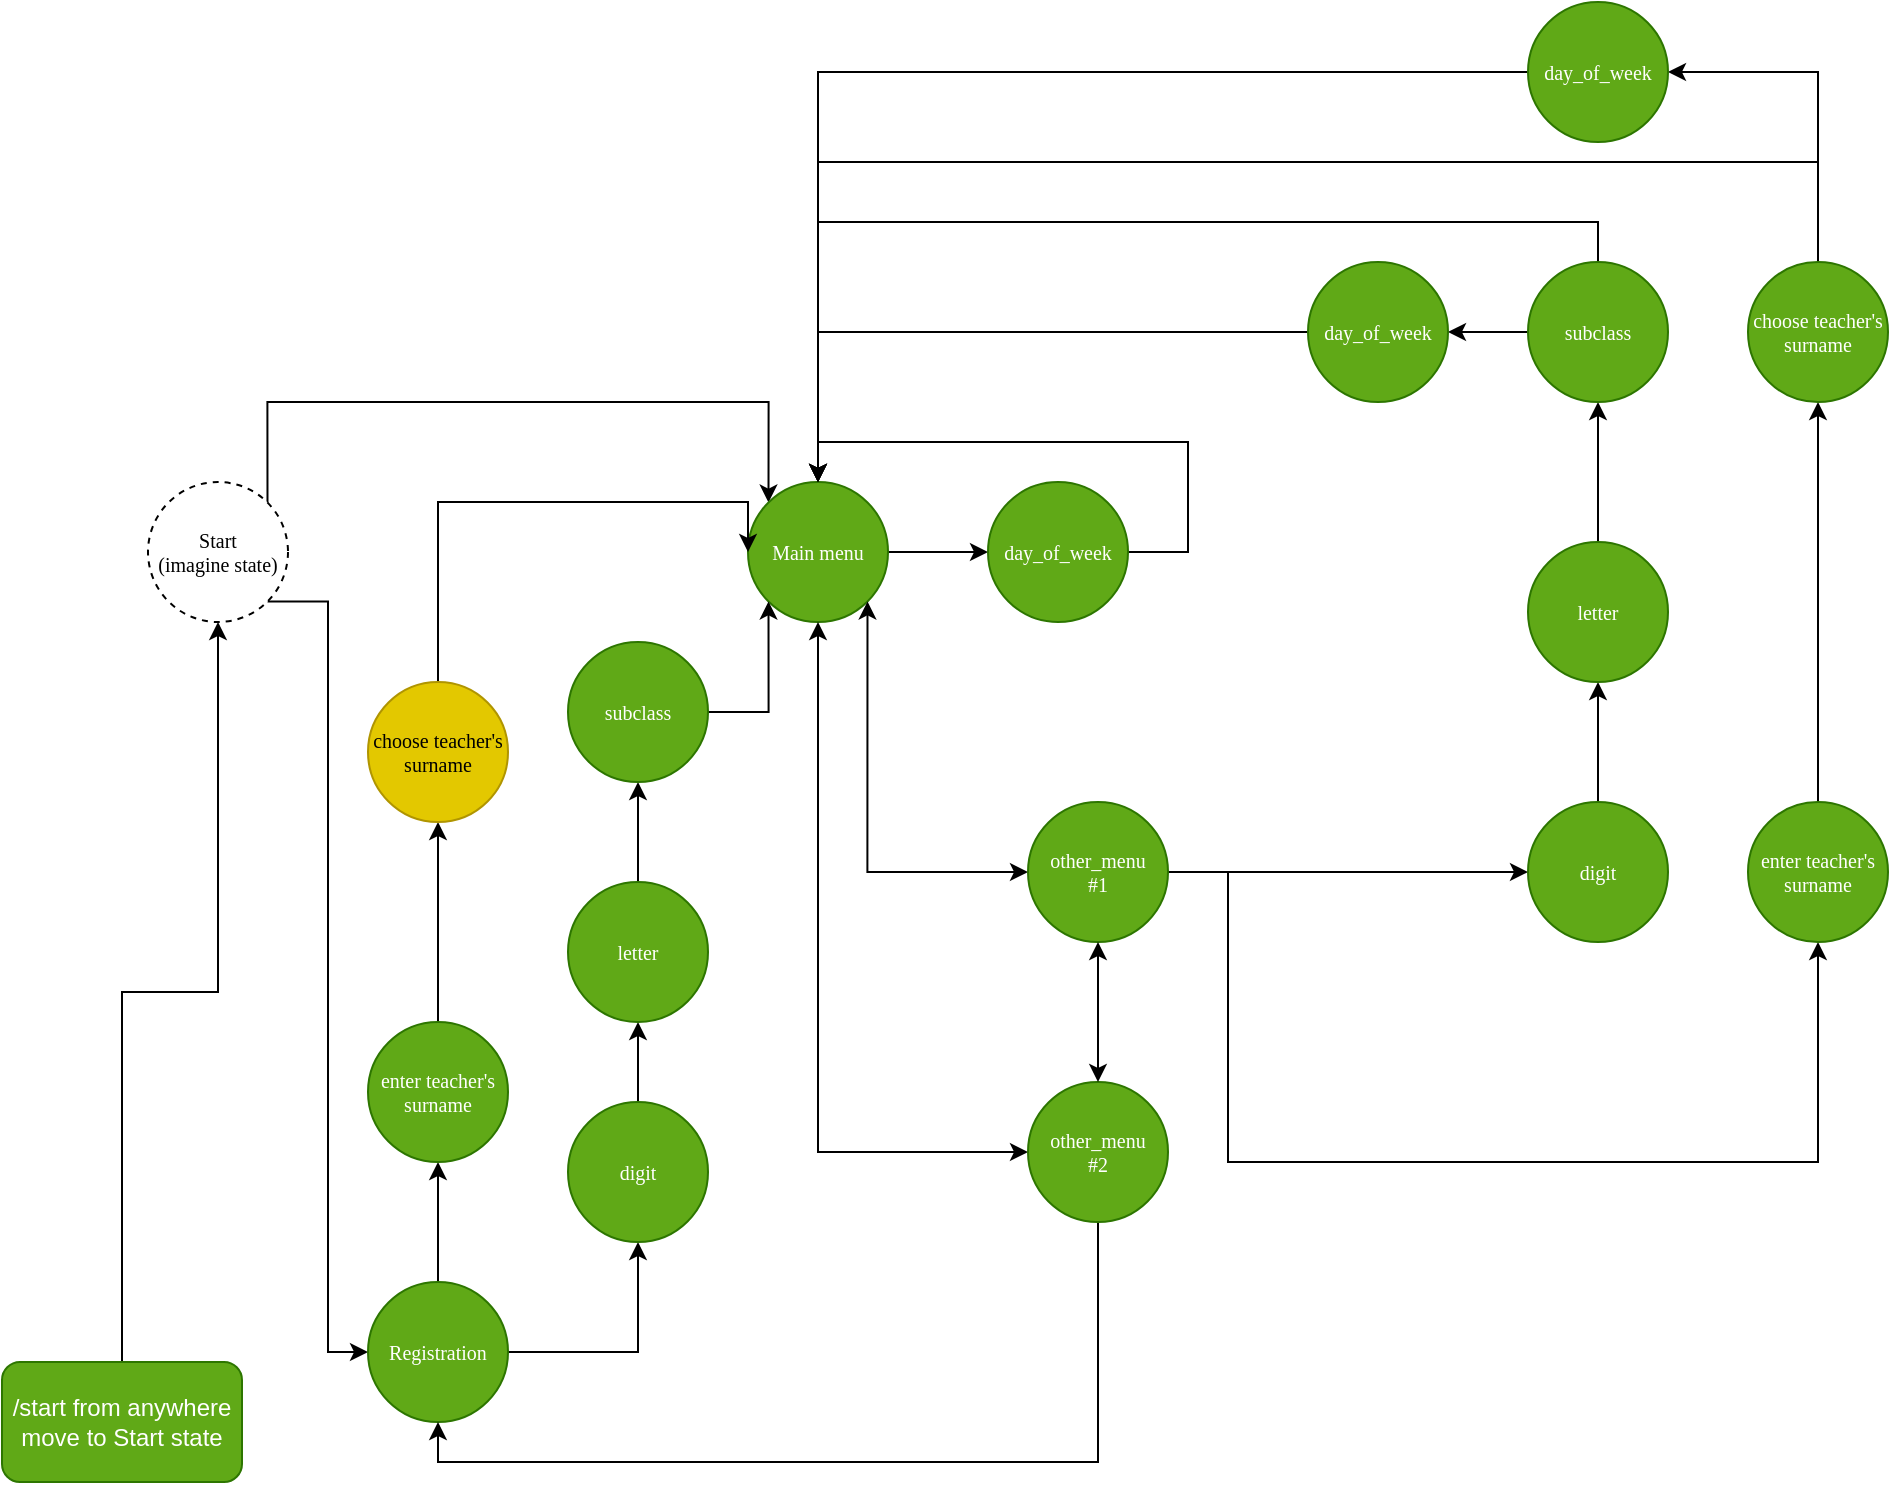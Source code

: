 <mxfile>
    <diagram id="x-r1B8hrhTemMjnv4sVU" name="Page-1">
        <mxGraphModel dx="-217" dy="1616" grid="1" gridSize="10" guides="1" tooltips="1" connect="1" arrows="1" fold="1" page="1" pageScale="1" pageWidth="827" pageHeight="1169" math="0" shadow="0">
            <root>
                <mxCell id="0"/>
                <mxCell id="1" parent="0"/>
                <mxCell id="LJ0QI57i_qbQqsZ39Isf-7" style="edgeStyle=orthogonalEdgeStyle;rounded=0;orthogonalLoop=1;jettySize=auto;html=1;exitX=1;exitY=1;exitDx=0;exitDy=0;entryX=0;entryY=0.5;entryDx=0;entryDy=0;fontFamily=Verdana;fontSize=10;" parent="1" source="LJ0QI57i_qbQqsZ39Isf-1" target="LJ0QI57i_qbQqsZ39Isf-5" edge="1">
                    <mxGeometry relative="1" as="geometry"/>
                </mxCell>
                <mxCell id="LJ0QI57i_qbQqsZ39Isf-10" style="edgeStyle=orthogonalEdgeStyle;rounded=0;orthogonalLoop=1;jettySize=auto;html=1;exitX=1;exitY=0;exitDx=0;exitDy=0;entryX=0;entryY=0;entryDx=0;entryDy=0;fontFamily=Verdana;fontSize=10;" parent="1" source="LJ0QI57i_qbQqsZ39Isf-1" target="LJ0QI57i_qbQqsZ39Isf-8" edge="1">
                    <mxGeometry relative="1" as="geometry">
                        <Array as="points">
                            <mxPoint x="960" y="-910"/>
                            <mxPoint x="1210" y="-910"/>
                        </Array>
                    </mxGeometry>
                </mxCell>
                <mxCell id="LJ0QI57i_qbQqsZ39Isf-1" value="&lt;div style=&quot;font-size: 10px&quot;&gt;Start&lt;/div&gt;&lt;div style=&quot;font-size: 10px&quot;&gt;(imagine state)&lt;/div&gt;" style="ellipse;whiteSpace=wrap;html=1;aspect=fixed;fontFamily=Verdana;fontSize=10;dashed=1;" parent="1" vertex="1">
                    <mxGeometry x="900" y="-870" width="70" height="70" as="geometry"/>
                </mxCell>
                <mxCell id="EXbpKr9y8Jm7765Equig-21" style="edgeStyle=orthogonalEdgeStyle;rounded=0;orthogonalLoop=1;jettySize=auto;html=1;exitX=0.5;exitY=0;exitDx=0;exitDy=0;entryX=0.5;entryY=1;entryDx=0;entryDy=0;" parent="1" source="LJ0QI57i_qbQqsZ39Isf-5" target="EXbpKr9y8Jm7765Equig-18" edge="1">
                    <mxGeometry relative="1" as="geometry"/>
                </mxCell>
                <mxCell id="EXbpKr9y8Jm7765Equig-58" style="edgeStyle=orthogonalEdgeStyle;rounded=0;orthogonalLoop=1;jettySize=auto;html=1;exitX=1;exitY=0.5;exitDx=0;exitDy=0;entryX=0.5;entryY=1;entryDx=0;entryDy=0;" parent="1" source="LJ0QI57i_qbQqsZ39Isf-5" target="EXbpKr9y8Jm7765Equig-25" edge="1">
                    <mxGeometry relative="1" as="geometry"/>
                </mxCell>
                <mxCell id="LJ0QI57i_qbQqsZ39Isf-5" value="&lt;div style=&quot;font-size: 10px;&quot;&gt;Registration&lt;/div&gt;" style="ellipse;whiteSpace=wrap;html=1;aspect=fixed;fontFamily=Verdana;fontSize=10;fillColor=#60a917;strokeColor=#2D7600;fontColor=#ffffff;" parent="1" vertex="1">
                    <mxGeometry x="1010" y="-470" width="70" height="70" as="geometry"/>
                </mxCell>
                <mxCell id="LJ0QI57i_qbQqsZ39Isf-66" style="edgeStyle=orthogonalEdgeStyle;rounded=0;orthogonalLoop=1;jettySize=auto;html=1;exitX=1;exitY=0.5;exitDx=0;exitDy=0;entryX=0;entryY=0.5;entryDx=0;entryDy=0;fontFamily=Verdana;fontSize=10;" parent="1" source="LJ0QI57i_qbQqsZ39Isf-8" target="LJ0QI57i_qbQqsZ39Isf-25" edge="1">
                    <mxGeometry relative="1" as="geometry"/>
                </mxCell>
                <mxCell id="LJ0QI57i_qbQqsZ39Isf-8" value="&lt;div style=&quot;font-size: 10px;&quot;&gt;Main menu&lt;/div&gt;" style="ellipse;whiteSpace=wrap;html=1;aspect=fixed;fontFamily=Verdana;fontSize=10;fillColor=#60a917;strokeColor=#2D7600;fontColor=#ffffff;" parent="1" vertex="1">
                    <mxGeometry x="1200" y="-870" width="70" height="70" as="geometry"/>
                </mxCell>
                <mxCell id="EXbpKr9y8Jm7765Equig-2" style="edgeStyle=orthogonalEdgeStyle;rounded=0;orthogonalLoop=1;jettySize=auto;html=1;exitX=1;exitY=0.5;exitDx=0;exitDy=0;entryX=0.5;entryY=0;entryDx=0;entryDy=0;" parent="1" source="LJ0QI57i_qbQqsZ39Isf-25" target="LJ0QI57i_qbQqsZ39Isf-8" edge="1">
                    <mxGeometry relative="1" as="geometry">
                        <Array as="points">
                            <mxPoint x="1420" y="-835"/>
                            <mxPoint x="1420" y="-890"/>
                            <mxPoint x="1235" y="-890"/>
                        </Array>
                    </mxGeometry>
                </mxCell>
                <mxCell id="LJ0QI57i_qbQqsZ39Isf-25" value="&lt;div&gt;day_of_week&lt;/div&gt;" style="ellipse;whiteSpace=wrap;html=1;aspect=fixed;fontFamily=Verdana;fontSize=10;fillColor=#60a917;strokeColor=#2D7600;fontColor=#ffffff;" parent="1" vertex="1">
                    <mxGeometry x="1320" y="-870" width="70" height="70" as="geometry"/>
                </mxCell>
                <mxCell id="LYdX4u-15HGzneF6gYN5-18" style="edgeStyle=orthogonalEdgeStyle;rounded=0;jumpStyle=none;jumpSize=6;orthogonalLoop=1;jettySize=auto;html=1;exitX=0;exitY=0.5;exitDx=0;exitDy=0;entryX=1;entryY=1;entryDx=0;entryDy=0;fontFamily=Verdana;fontSize=10;startArrow=classic;startFill=1;sourcePerimeterSpacing=0;targetPerimeterSpacing=0;" parent="1" source="LJ0QI57i_qbQqsZ39Isf-30" target="LJ0QI57i_qbQqsZ39Isf-8" edge="1">
                    <mxGeometry relative="1" as="geometry"/>
                </mxCell>
                <mxCell id="EXbpKr9y8Jm7765Equig-61" style="edgeStyle=orthogonalEdgeStyle;rounded=0;orthogonalLoop=1;jettySize=auto;html=1;exitX=1;exitY=0.5;exitDx=0;exitDy=0;entryX=0.5;entryY=1;entryDx=0;entryDy=0;" parent="1" source="LJ0QI57i_qbQqsZ39Isf-30" target="EXbpKr9y8Jm7765Equig-54" edge="1">
                    <mxGeometry relative="1" as="geometry">
                        <Array as="points">
                            <mxPoint x="1440" y="-675"/>
                            <mxPoint x="1440" y="-530"/>
                            <mxPoint x="1735" y="-530"/>
                        </Array>
                    </mxGeometry>
                </mxCell>
                <mxCell id="3bv1Uwg1ci4Bgwj8NIPb-10" style="edgeStyle=orthogonalEdgeStyle;rounded=0;orthogonalLoop=1;jettySize=auto;html=1;exitX=1;exitY=0.5;exitDx=0;exitDy=0;entryX=0;entryY=0.5;entryDx=0;entryDy=0;" parent="1" source="LJ0QI57i_qbQqsZ39Isf-30" target="EXbpKr9y8Jm7765Equig-45" edge="1">
                    <mxGeometry relative="1" as="geometry"/>
                </mxCell>
                <mxCell id="LJ0QI57i_qbQqsZ39Isf-30" value="&lt;div&gt;other_menu&lt;/div&gt;&lt;div&gt;#1&lt;br&gt;&lt;/div&gt;" style="ellipse;whiteSpace=wrap;html=1;aspect=fixed;fontFamily=Verdana;fontSize=10;fillColor=#60a917;strokeColor=#2D7600;fontColor=#ffffff;" parent="1" vertex="1">
                    <mxGeometry x="1340" y="-710" width="70" height="70" as="geometry"/>
                </mxCell>
                <mxCell id="LYdX4u-15HGzneF6gYN5-48" style="edgeStyle=orthogonalEdgeStyle;rounded=0;jumpStyle=none;jumpSize=6;orthogonalLoop=1;jettySize=auto;html=1;exitX=0.5;exitY=1;exitDx=0;exitDy=0;entryX=0.5;entryY=1;entryDx=0;entryDy=0;fontFamily=Verdana;fontSize=10;startArrow=none;startFill=0;sourcePerimeterSpacing=0;targetPerimeterSpacing=0;" parent="1" source="LYdX4u-15HGzneF6gYN5-6" target="LJ0QI57i_qbQqsZ39Isf-5" edge="1">
                    <mxGeometry relative="1" as="geometry"/>
                </mxCell>
                <mxCell id="3bv1Uwg1ci4Bgwj8NIPb-11" style="edgeStyle=orthogonalEdgeStyle;rounded=0;orthogonalLoop=1;jettySize=auto;html=1;exitX=0;exitY=0.5;exitDx=0;exitDy=0;entryX=0.5;entryY=1;entryDx=0;entryDy=0;startArrow=classic;startFill=1;" parent="1" source="LYdX4u-15HGzneF6gYN5-6" target="LJ0QI57i_qbQqsZ39Isf-8" edge="1">
                    <mxGeometry relative="1" as="geometry"/>
                </mxCell>
                <mxCell id="LYdX4u-15HGzneF6gYN5-6" value="&lt;div&gt;other_menu&lt;/div&gt;&lt;div&gt;#2&lt;br&gt;&lt;/div&gt;" style="ellipse;whiteSpace=wrap;html=1;aspect=fixed;fontFamily=Verdana;fontSize=10;fillColor=#60a917;strokeColor=#2D7600;fontColor=#ffffff;" parent="1" vertex="1">
                    <mxGeometry x="1340" y="-570" width="70" height="70" as="geometry"/>
                </mxCell>
                <mxCell id="LYdX4u-15HGzneF6gYN5-16" style="rounded=0;jumpStyle=none;jumpSize=6;orthogonalLoop=1;jettySize=auto;html=1;exitX=0.5;exitY=1;exitDx=0;exitDy=0;fontFamily=Verdana;fontSize=10;sourcePerimeterSpacing=0;targetPerimeterSpacing=0;edgeStyle=orthogonalEdgeStyle;startArrow=classic;startFill=1;entryX=0.5;entryY=0;entryDx=0;entryDy=0;" parent="1" source="LJ0QI57i_qbQqsZ39Isf-30" target="LYdX4u-15HGzneF6gYN5-6" edge="1">
                    <mxGeometry relative="1" as="geometry">
                        <mxPoint x="1395" y="-430" as="targetPoint"/>
                    </mxGeometry>
                </mxCell>
                <mxCell id="EXbpKr9y8Jm7765Equig-12" style="edgeStyle=orthogonalEdgeStyle;rounded=0;orthogonalLoop=1;jettySize=auto;html=1;exitX=0.5;exitY=0;exitDx=0;exitDy=0;entryX=0.5;entryY=1;entryDx=0;entryDy=0;" parent="1" source="EXbpKr9y8Jm7765Equig-11" target="LJ0QI57i_qbQqsZ39Isf-1" edge="1">
                    <mxGeometry relative="1" as="geometry"/>
                </mxCell>
                <mxCell id="EXbpKr9y8Jm7765Equig-11" value="/start from anywhere move to Start state" style="rounded=1;whiteSpace=wrap;html=1;fillColor=#60a917;strokeColor=#2D7600;fontColor=#ffffff;" parent="1" vertex="1">
                    <mxGeometry x="827" y="-430" width="120" height="60" as="geometry"/>
                </mxCell>
                <mxCell id="EXbpKr9y8Jm7765Equig-41" style="edgeStyle=orthogonalEdgeStyle;rounded=0;orthogonalLoop=1;jettySize=auto;html=1;exitX=0.5;exitY=0;exitDx=0;exitDy=0;entryX=0.5;entryY=1;entryDx=0;entryDy=0;" parent="1" source="EXbpKr9y8Jm7765Equig-18" target="EXbpKr9y8Jm7765Equig-40" edge="1">
                    <mxGeometry relative="1" as="geometry"/>
                </mxCell>
                <mxCell id="EXbpKr9y8Jm7765Equig-18" value="&lt;div&gt;enter teacher's &lt;br&gt;&lt;/div&gt;&lt;div&gt;surname&lt;br&gt;&lt;/div&gt;" style="ellipse;whiteSpace=wrap;html=1;aspect=fixed;fontFamily=Verdana;fontSize=10;fillColor=#60a917;strokeColor=#2D7600;fontColor=#ffffff;" parent="1" vertex="1">
                    <mxGeometry x="1010" y="-600" width="70" height="70" as="geometry"/>
                </mxCell>
                <mxCell id="EXbpKr9y8Jm7765Equig-37" style="edgeStyle=orthogonalEdgeStyle;rounded=0;orthogonalLoop=1;jettySize=auto;html=1;exitX=0.5;exitY=0;exitDx=0;exitDy=0;entryX=0.5;entryY=1;entryDx=0;entryDy=0;" parent="1" source="EXbpKr9y8Jm7765Equig-25" target="EXbpKr9y8Jm7765Equig-26" edge="1">
                    <mxGeometry relative="1" as="geometry"/>
                </mxCell>
                <mxCell id="EXbpKr9y8Jm7765Equig-25" value="digit" style="ellipse;whiteSpace=wrap;html=1;aspect=fixed;fontFamily=Verdana;fontSize=10;fillColor=#60a917;strokeColor=#2D7600;fontColor=#ffffff;" parent="1" vertex="1">
                    <mxGeometry x="1110" y="-560" width="70" height="70" as="geometry"/>
                </mxCell>
                <mxCell id="EXbpKr9y8Jm7765Equig-59" style="edgeStyle=orthogonalEdgeStyle;rounded=0;orthogonalLoop=1;jettySize=auto;html=1;exitX=0.5;exitY=0;exitDx=0;exitDy=0;entryX=0.5;entryY=1;entryDx=0;entryDy=0;" parent="1" source="EXbpKr9y8Jm7765Equig-26" target="EXbpKr9y8Jm7765Equig-29" edge="1">
                    <mxGeometry relative="1" as="geometry"/>
                </mxCell>
                <mxCell id="EXbpKr9y8Jm7765Equig-26" value="letter" style="ellipse;whiteSpace=wrap;html=1;aspect=fixed;fontFamily=Verdana;fontSize=10;fillColor=#60a917;strokeColor=#2D7600;fontColor=#ffffff;" parent="1" vertex="1">
                    <mxGeometry x="1110" y="-670" width="70" height="70" as="geometry"/>
                </mxCell>
                <mxCell id="EXbpKr9y8Jm7765Equig-35" style="edgeStyle=orthogonalEdgeStyle;rounded=0;orthogonalLoop=1;jettySize=auto;html=1;exitX=0.5;exitY=0;exitDx=0;exitDy=0;entryX=0.5;entryY=1;entryDx=0;entryDy=0;" parent="1" target="EXbpKr9y8Jm7765Equig-29" edge="1">
                    <mxGeometry relative="1" as="geometry">
                        <mxPoint x="1145.0" y="-740" as="sourcePoint"/>
                    </mxGeometry>
                </mxCell>
                <mxCell id="EXbpKr9y8Jm7765Equig-34" style="edgeStyle=orthogonalEdgeStyle;rounded=0;orthogonalLoop=1;jettySize=auto;html=1;exitX=1;exitY=0.5;exitDx=0;exitDy=0;entryX=0;entryY=1;entryDx=0;entryDy=0;" parent="1" source="EXbpKr9y8Jm7765Equig-29" target="LJ0QI57i_qbQqsZ39Isf-8" edge="1">
                    <mxGeometry relative="1" as="geometry"/>
                </mxCell>
                <mxCell id="EXbpKr9y8Jm7765Equig-29" value="subclass" style="ellipse;whiteSpace=wrap;html=1;aspect=fixed;fontFamily=Verdana;fontSize=10;fillColor=#60a917;strokeColor=#2D7600;fontColor=#ffffff;" parent="1" vertex="1">
                    <mxGeometry x="1110" y="-790" width="70" height="70" as="geometry"/>
                </mxCell>
                <mxCell id="EXbpKr9y8Jm7765Equig-43" style="edgeStyle=orthogonalEdgeStyle;rounded=0;orthogonalLoop=1;jettySize=auto;html=1;exitX=0.5;exitY=0;exitDx=0;exitDy=0;entryX=0;entryY=0.5;entryDx=0;entryDy=0;" parent="1" source="EXbpKr9y8Jm7765Equig-40" target="LJ0QI57i_qbQqsZ39Isf-8" edge="1">
                    <mxGeometry relative="1" as="geometry">
                        <Array as="points">
                            <mxPoint x="1045" y="-860"/>
                            <mxPoint x="1200" y="-860"/>
                        </Array>
                    </mxGeometry>
                </mxCell>
                <mxCell id="EXbpKr9y8Jm7765Equig-40" value="&lt;div&gt;choose teacher's &lt;br&gt;&lt;/div&gt;&lt;div&gt;surname&lt;br&gt;&lt;/div&gt;" style="ellipse;whiteSpace=wrap;html=1;aspect=fixed;fontFamily=Verdana;fontSize=10;fillColor=#e3c800;strokeColor=#B09500;fontColor=#000000;" parent="1" vertex="1">
                    <mxGeometry x="1010" y="-770" width="70" height="70" as="geometry"/>
                </mxCell>
                <mxCell id="EXbpKr9y8Jm7765Equig-44" style="edgeStyle=orthogonalEdgeStyle;rounded=0;orthogonalLoop=1;jettySize=auto;html=1;exitX=0.5;exitY=0;exitDx=0;exitDy=0;entryX=0.5;entryY=1;entryDx=0;entryDy=0;" parent="1" source="EXbpKr9y8Jm7765Equig-45" target="EXbpKr9y8Jm7765Equig-47" edge="1">
                    <mxGeometry relative="1" as="geometry"/>
                </mxCell>
                <mxCell id="EXbpKr9y8Jm7765Equig-45" value="digit" style="ellipse;whiteSpace=wrap;html=1;aspect=fixed;fontFamily=Verdana;fontSize=10;fillColor=#60a917;strokeColor=#2D7600;fontColor=#ffffff;" parent="1" vertex="1">
                    <mxGeometry x="1590" y="-710" width="70" height="70" as="geometry"/>
                </mxCell>
                <mxCell id="EXbpKr9y8Jm7765Equig-60" style="edgeStyle=orthogonalEdgeStyle;rounded=0;orthogonalLoop=1;jettySize=auto;html=1;exitX=0.5;exitY=0;exitDx=0;exitDy=0;entryX=0.5;entryY=1;entryDx=0;entryDy=0;" parent="1" source="EXbpKr9y8Jm7765Equig-47" target="EXbpKr9y8Jm7765Equig-50" edge="1">
                    <mxGeometry relative="1" as="geometry"/>
                </mxCell>
                <mxCell id="EXbpKr9y8Jm7765Equig-47" value="letter" style="ellipse;whiteSpace=wrap;html=1;aspect=fixed;fontFamily=Verdana;fontSize=10;fillColor=#60a917;strokeColor=#2D7600;fontColor=#ffffff;" parent="1" vertex="1">
                    <mxGeometry x="1590" y="-840" width="70" height="70" as="geometry"/>
                </mxCell>
                <mxCell id="3bv1Uwg1ci4Bgwj8NIPb-5" style="edgeStyle=orthogonalEdgeStyle;rounded=0;orthogonalLoop=1;jettySize=auto;html=1;exitX=0;exitY=0.5;exitDx=0;exitDy=0;entryX=1;entryY=0.5;entryDx=0;entryDy=0;" parent="1" source="EXbpKr9y8Jm7765Equig-50" target="3bv1Uwg1ci4Bgwj8NIPb-1" edge="1">
                    <mxGeometry relative="1" as="geometry"/>
                </mxCell>
                <mxCell id="3bv1Uwg1ci4Bgwj8NIPb-6" style="edgeStyle=orthogonalEdgeStyle;rounded=0;orthogonalLoop=1;jettySize=auto;html=1;exitX=0.5;exitY=0;exitDx=0;exitDy=0;entryX=0.5;entryY=0;entryDx=0;entryDy=0;" parent="1" source="EXbpKr9y8Jm7765Equig-50" target="LJ0QI57i_qbQqsZ39Isf-8" edge="1">
                    <mxGeometry relative="1" as="geometry"/>
                </mxCell>
                <mxCell id="EXbpKr9y8Jm7765Equig-50" value="subclass" style="ellipse;whiteSpace=wrap;html=1;aspect=fixed;fontFamily=Verdana;fontSize=10;fillColor=#60a917;strokeColor=#2D7600;fontColor=#ffffff;" parent="1" vertex="1">
                    <mxGeometry x="1590" y="-980" width="70" height="70" as="geometry"/>
                </mxCell>
                <mxCell id="EXbpKr9y8Jm7765Equig-53" style="edgeStyle=orthogonalEdgeStyle;rounded=0;orthogonalLoop=1;jettySize=auto;html=1;exitX=0.5;exitY=0;exitDx=0;exitDy=0;entryX=0.5;entryY=1;entryDx=0;entryDy=0;" parent="1" source="EXbpKr9y8Jm7765Equig-54" target="EXbpKr9y8Jm7765Equig-55" edge="1">
                    <mxGeometry relative="1" as="geometry"/>
                </mxCell>
                <mxCell id="EXbpKr9y8Jm7765Equig-54" value="&lt;div&gt;enter teacher's &lt;br&gt;&lt;/div&gt;&lt;div&gt;surname&lt;br&gt;&lt;/div&gt;" style="ellipse;whiteSpace=wrap;html=1;aspect=fixed;fontFamily=Verdana;fontSize=10;fillColor=#60a917;strokeColor=#2D7600;fontColor=#ffffff;" parent="1" vertex="1">
                    <mxGeometry x="1700" y="-710" width="70" height="70" as="geometry"/>
                </mxCell>
                <mxCell id="3bv1Uwg1ci4Bgwj8NIPb-3" style="edgeStyle=orthogonalEdgeStyle;rounded=0;orthogonalLoop=1;jettySize=auto;html=1;exitX=0.5;exitY=0;exitDx=0;exitDy=0;entryX=1;entryY=0.5;entryDx=0;entryDy=0;" parent="1" source="EXbpKr9y8Jm7765Equig-55" target="3bv1Uwg1ci4Bgwj8NIPb-2" edge="1">
                    <mxGeometry relative="1" as="geometry"/>
                </mxCell>
                <mxCell id="3bv1Uwg1ci4Bgwj8NIPb-8" style="edgeStyle=orthogonalEdgeStyle;rounded=0;orthogonalLoop=1;jettySize=auto;html=1;exitX=0.5;exitY=0;exitDx=0;exitDy=0;entryX=0.5;entryY=0;entryDx=0;entryDy=0;" parent="1" source="EXbpKr9y8Jm7765Equig-55" target="LJ0QI57i_qbQqsZ39Isf-8" edge="1">
                    <mxGeometry relative="1" as="geometry">
                        <Array as="points">
                            <mxPoint x="1735" y="-1030"/>
                            <mxPoint x="1235" y="-1030"/>
                        </Array>
                    </mxGeometry>
                </mxCell>
                <mxCell id="EXbpKr9y8Jm7765Equig-55" value="&lt;div&gt;choose teacher's &lt;br&gt;&lt;/div&gt;&lt;div&gt;surname&lt;br&gt;&lt;/div&gt;" style="ellipse;whiteSpace=wrap;html=1;aspect=fixed;fontFamily=Verdana;fontSize=10;fillColor=#60a917;strokeColor=#2D7600;fontColor=#ffffff;" parent="1" vertex="1">
                    <mxGeometry x="1700" y="-980" width="70" height="70" as="geometry"/>
                </mxCell>
                <mxCell id="3bv1Uwg1ci4Bgwj8NIPb-9" style="edgeStyle=orthogonalEdgeStyle;rounded=0;orthogonalLoop=1;jettySize=auto;html=1;exitX=0;exitY=0.5;exitDx=0;exitDy=0;" parent="1" source="3bv1Uwg1ci4Bgwj8NIPb-1" target="LJ0QI57i_qbQqsZ39Isf-8" edge="1">
                    <mxGeometry relative="1" as="geometry"/>
                </mxCell>
                <mxCell id="3bv1Uwg1ci4Bgwj8NIPb-1" value="&lt;div&gt;day_of_week&lt;/div&gt;" style="ellipse;whiteSpace=wrap;html=1;aspect=fixed;fontFamily=Verdana;fontSize=10;fillColor=#60a917;strokeColor=#2D7600;fontColor=#ffffff;" parent="1" vertex="1">
                    <mxGeometry x="1480" y="-980" width="70" height="70" as="geometry"/>
                </mxCell>
                <mxCell id="3bv1Uwg1ci4Bgwj8NIPb-4" style="edgeStyle=orthogonalEdgeStyle;rounded=0;orthogonalLoop=1;jettySize=auto;html=1;exitX=0;exitY=0.5;exitDx=0;exitDy=0;entryX=0.5;entryY=0;entryDx=0;entryDy=0;" parent="1" source="3bv1Uwg1ci4Bgwj8NIPb-2" target="LJ0QI57i_qbQqsZ39Isf-8" edge="1">
                    <mxGeometry relative="1" as="geometry"/>
                </mxCell>
                <mxCell id="3bv1Uwg1ci4Bgwj8NIPb-2" value="&lt;div&gt;day_of_week&lt;/div&gt;" style="ellipse;whiteSpace=wrap;html=1;aspect=fixed;fontFamily=Verdana;fontSize=10;fillColor=#60a917;strokeColor=#2D7600;fontColor=#ffffff;" parent="1" vertex="1">
                    <mxGeometry x="1590" y="-1110" width="70" height="70" as="geometry"/>
                </mxCell>
            </root>
        </mxGraphModel>
    </diagram>
</mxfile>